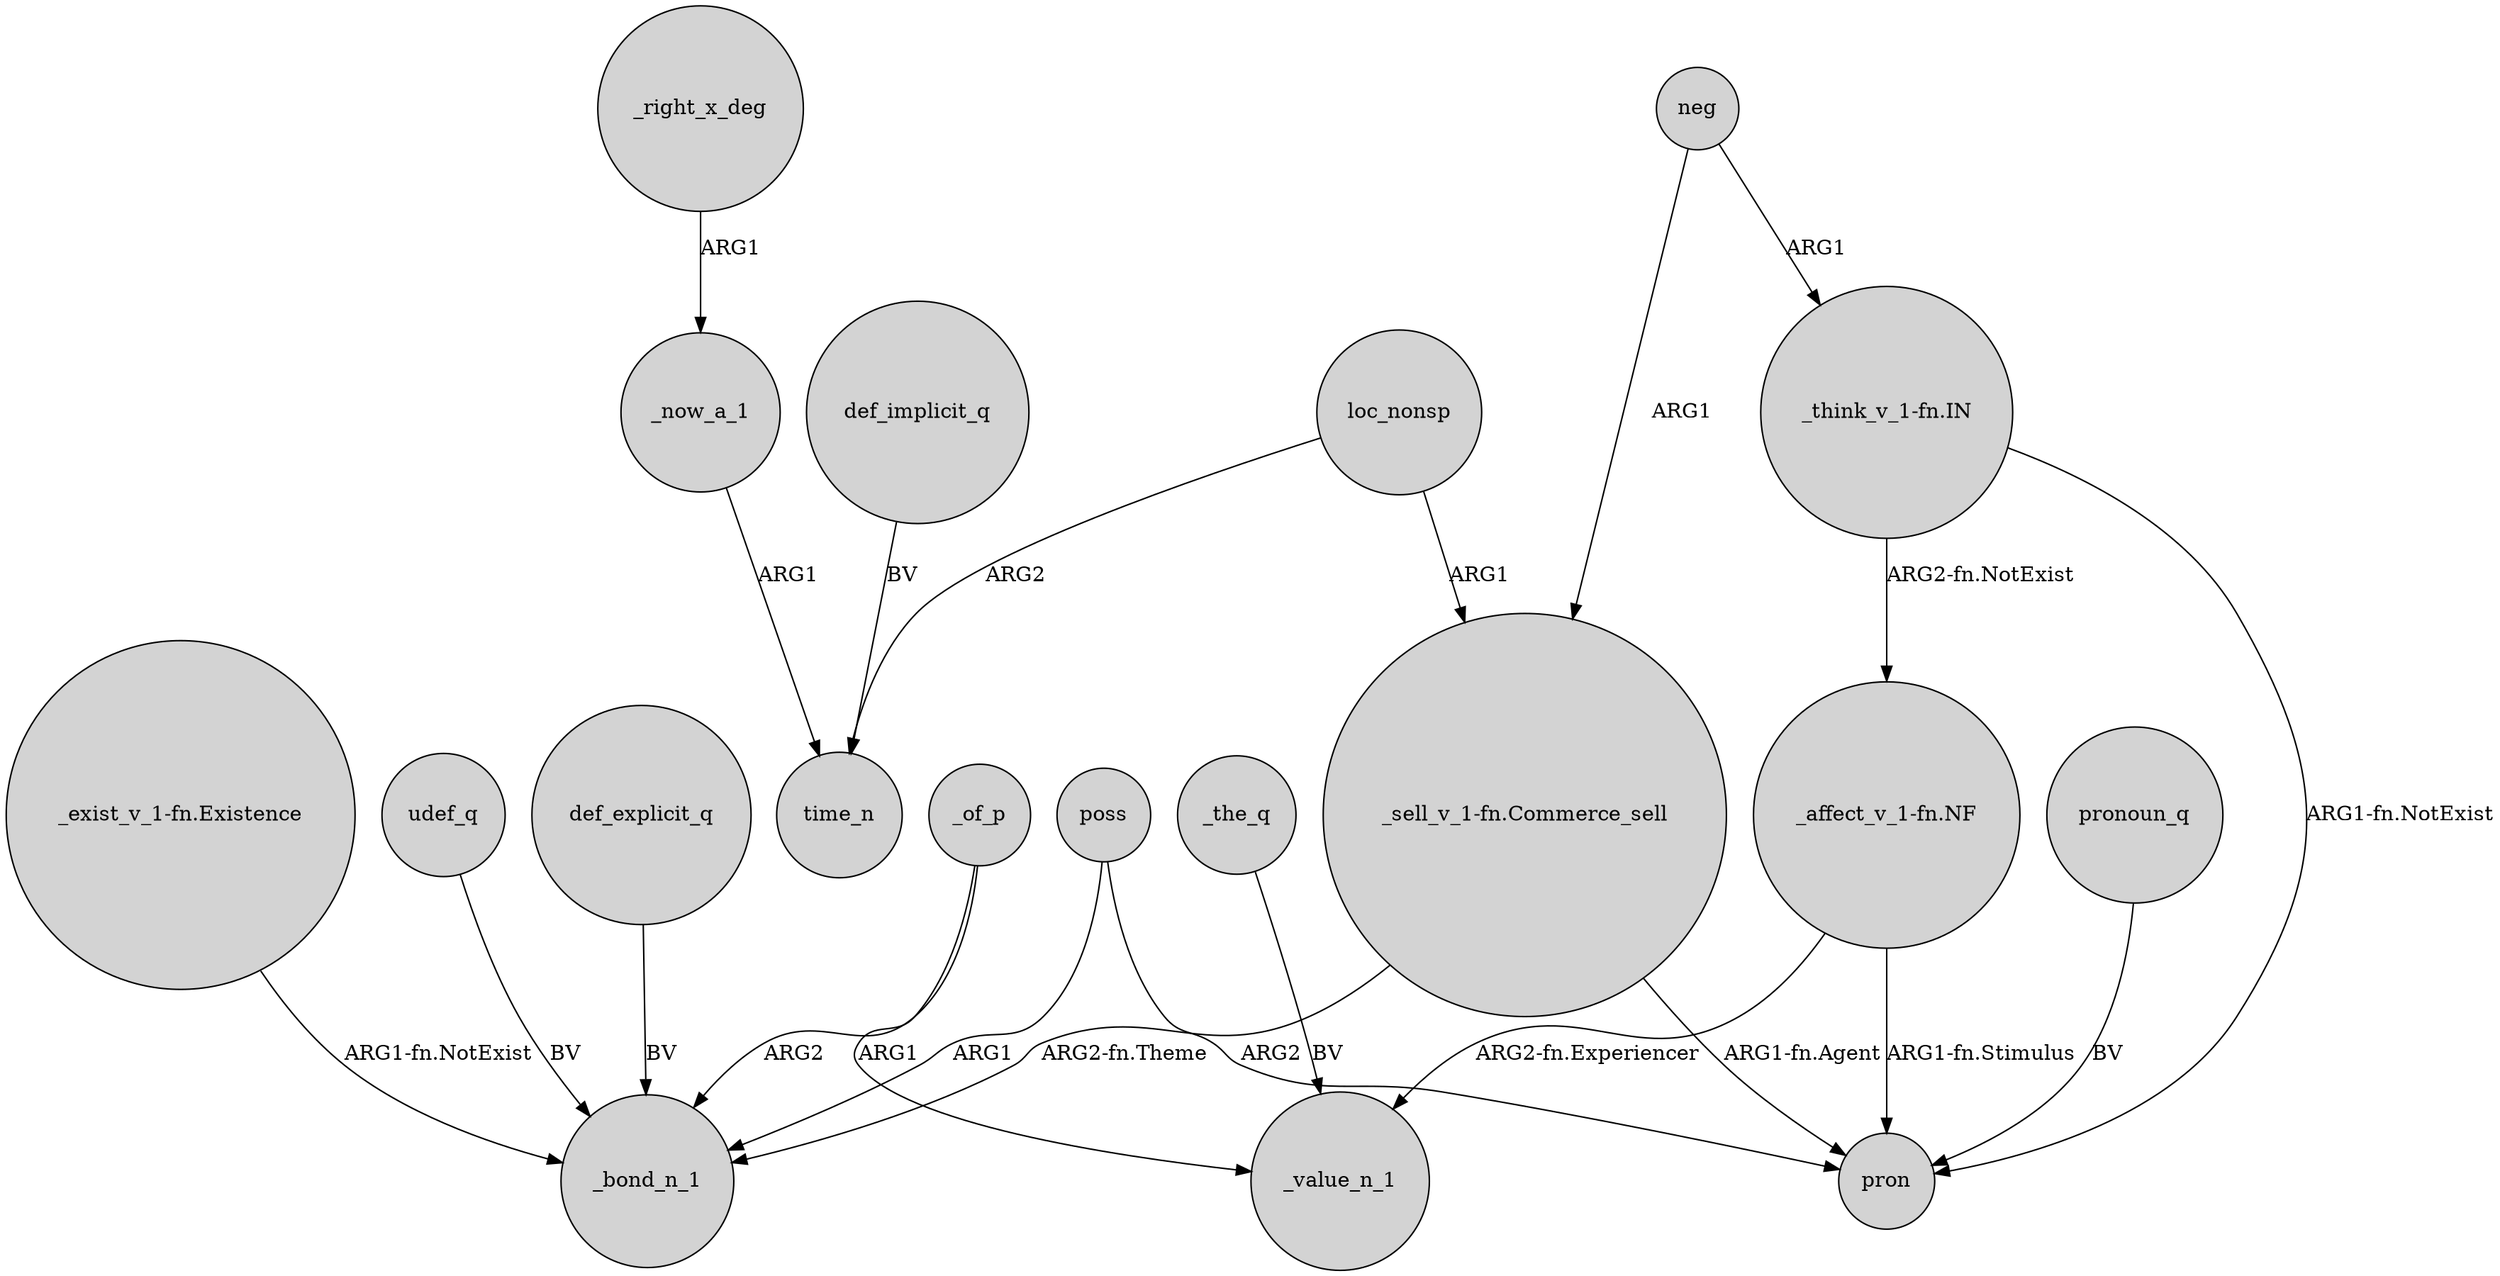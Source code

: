 digraph {
	node [shape=circle style=filled]
	poss -> pron [label=ARG2]
	"_think_v_1-fn.IN" -> pron [label="ARG1-fn.NotExist"]
	"_exist_v_1-fn.Existence" -> _bond_n_1 [label="ARG1-fn.NotExist"]
	"_affect_v_1-fn.NF" -> pron [label="ARG1-fn.Stimulus"]
	_of_p -> _value_n_1 [label=ARG1]
	"_sell_v_1-fn.Commerce_sell" -> _bond_n_1 [label="ARG2-fn.Theme"]
	_of_p -> _bond_n_1 [label=ARG2]
	"_affect_v_1-fn.NF" -> _value_n_1 [label="ARG2-fn.Experiencer"]
	loc_nonsp -> time_n [label=ARG2]
	"_think_v_1-fn.IN" -> "_affect_v_1-fn.NF" [label="ARG2-fn.NotExist"]
	pronoun_q -> pron [label=BV]
	neg -> "_sell_v_1-fn.Commerce_sell" [label=ARG1]
	udef_q -> _bond_n_1 [label=BV]
	_right_x_deg -> _now_a_1 [label=ARG1]
	_now_a_1 -> time_n [label=ARG1]
	neg -> "_think_v_1-fn.IN" [label=ARG1]
	_the_q -> _value_n_1 [label=BV]
	poss -> _bond_n_1 [label=ARG1]
	"_sell_v_1-fn.Commerce_sell" -> pron [label="ARG1-fn.Agent"]
	loc_nonsp -> "_sell_v_1-fn.Commerce_sell" [label=ARG1]
	def_explicit_q -> _bond_n_1 [label=BV]
	def_implicit_q -> time_n [label=BV]
}
